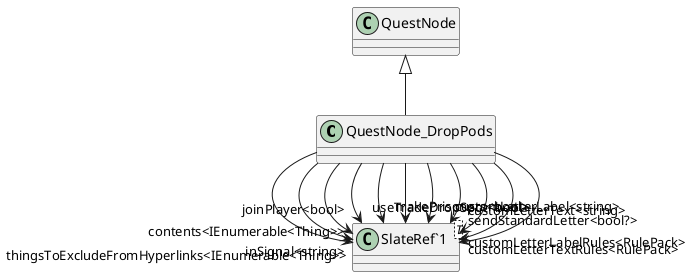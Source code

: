 @startuml
class QuestNode_DropPods {
}
class "SlateRef`1"<T> {
}
QuestNode <|-- QuestNode_DropPods
QuestNode_DropPods --> "inSignal<string>" "SlateRef`1"
QuestNode_DropPods --> "contents<IEnumerable<Thing>>" "SlateRef`1"
QuestNode_DropPods --> "useTradeDropSpot<bool>" "SlateRef`1"
QuestNode_DropPods --> "joinPlayer<bool>" "SlateRef`1"
QuestNode_DropPods --> "makePrisoners<bool>" "SlateRef`1"
QuestNode_DropPods --> "sendStandardLetter<bool?>" "SlateRef`1"
QuestNode_DropPods --> "customLetterLabel<string>" "SlateRef`1"
QuestNode_DropPods --> "customLetterText<string>" "SlateRef`1"
QuestNode_DropPods --> "customLetterLabelRules<RulePack>" "SlateRef`1"
QuestNode_DropPods --> "customLetterTextRules<RulePack>" "SlateRef`1"
QuestNode_DropPods --> "thingsToExcludeFromHyperlinks<IEnumerable<Thing>>" "SlateRef`1"
@enduml
